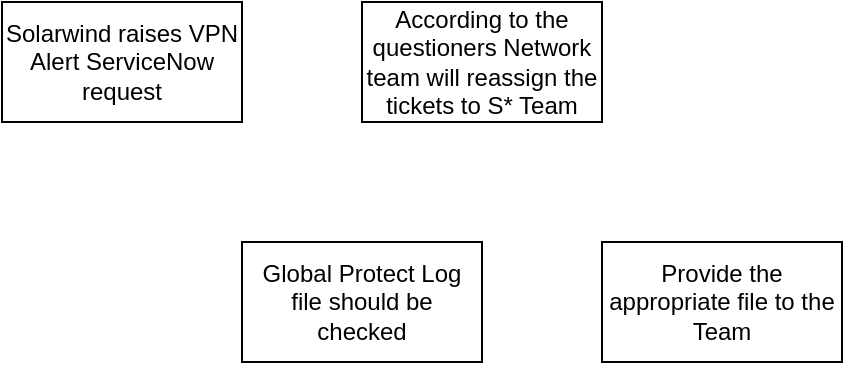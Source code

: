 <mxfile version="13.9.3" type="github"><diagram id="1-Kh2EDuoiMAirHjF-x-" name="Page-1"><mxGraphModel dx="1662" dy="791" grid="1" gridSize="10" guides="1" tooltips="1" connect="1" arrows="1" fold="1" page="1" pageScale="1" pageWidth="1169" pageHeight="827" math="0" shadow="0"><root><mxCell id="0"/><mxCell id="1" parent="0"/><mxCell id="V9rNQ17HyyGDdr9B9Qa3-1" value="Solarwind raises VPN Alert ServiceNow request" style="rounded=0;whiteSpace=wrap;html=1;" vertex="1" parent="1"><mxGeometry x="240" y="80" width="120" height="60" as="geometry"/></mxCell><mxCell id="V9rNQ17HyyGDdr9B9Qa3-2" value="According to the questioners Network team will reassign the tickets to S* Team" style="rounded=0;whiteSpace=wrap;html=1;" vertex="1" parent="1"><mxGeometry x="420" y="80" width="120" height="60" as="geometry"/></mxCell><mxCell id="V9rNQ17HyyGDdr9B9Qa3-3" value="Global Protect Log file should be checked" style="rounded=0;whiteSpace=wrap;html=1;" vertex="1" parent="1"><mxGeometry x="360" y="200" width="120" height="60" as="geometry"/></mxCell><mxCell id="V9rNQ17HyyGDdr9B9Qa3-4" value="Provide the appropriate file to the Team" style="rounded=0;whiteSpace=wrap;html=1;" vertex="1" parent="1"><mxGeometry x="540" y="200" width="120" height="60" as="geometry"/></mxCell></root></mxGraphModel></diagram></mxfile>